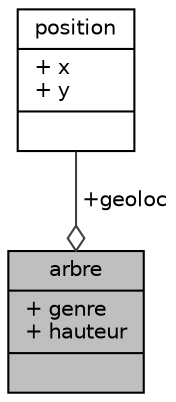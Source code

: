 digraph "arbre"
{
 // LATEX_PDF_SIZE
  edge [fontname="Helvetica",fontsize="10",labelfontname="Helvetica",labelfontsize="10"];
  node [fontname="Helvetica",fontsize="10",shape=record];
  Node1 [label="{arbre\n|+ genre\l+ hauteur\l|}",height=0.2,width=0.4,color="black", fillcolor="grey75", style="filled", fontcolor="black",tooltip="structure informations importantes concernant un arbre"];
  Node2 -> Node1 [color="grey25",fontsize="10",style="solid",label=" +geoloc" ,arrowhead="odiamond",fontname="Helvetica"];
  Node2 [label="{position\n|+ x\l+ y\l|}",height=0.2,width=0.4,color="black", fillcolor="white", style="filled",URL="$structposition.html",tooltip="structure donnant la localisation d'un arbre"];
}
